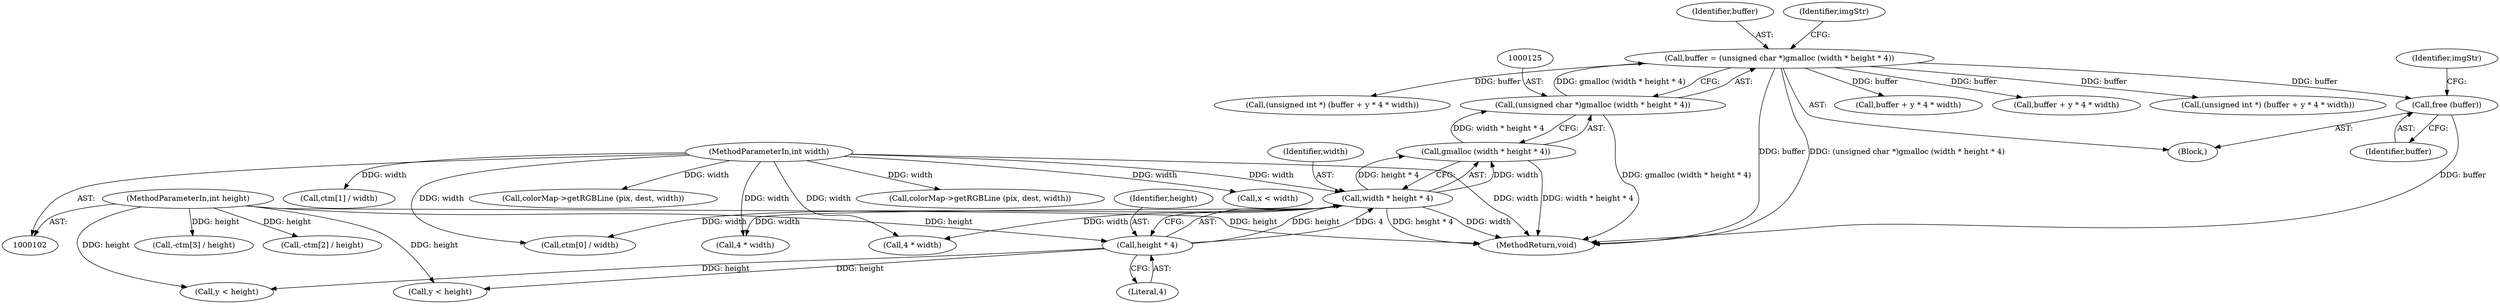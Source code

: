 digraph "1_poppler_7b2d314a61fd0e12f47c62996cb49ec0d1ba747a@API" {
"1000346" [label="(Call,free (buffer))"];
"1000122" [label="(Call,buffer = (unsigned char *)gmalloc (width * height * 4))"];
"1000124" [label="(Call,(unsigned char *)gmalloc (width * height * 4))"];
"1000126" [label="(Call,gmalloc (width * height * 4))"];
"1000127" [label="(Call,width * height * 4)"];
"1000106" [label="(MethodParameterIn,int width)"];
"1000129" [label="(Call,height * 4)"];
"1000107" [label="(MethodParameterIn,int height)"];
"1000128" [label="(Identifier,width)"];
"1000306" [label="(Call,-ctm[2] / height)"];
"1000185" [label="(Call,x < width)"];
"1000261" [label="(Call,buffer + y * 4 * width)"];
"1000122" [label="(Call,buffer = (unsigned char *)gmalloc (width * height * 4))"];
"1000296" [label="(Call,ctm[0] / width)"];
"1000301" [label="(Call,ctm[1] / width)"];
"1000271" [label="(Call,colorMap->getRGBLine (pix, dest, width))"];
"1000346" [label="(Call,free (buffer))"];
"1000171" [label="(Call,4 * width)"];
"1000259" [label="(Call,(unsigned int *) (buffer + y * 4 * width))"];
"1000265" [label="(Call,4 * width)"];
"1000177" [label="(Call,colorMap->getRGBLine (pix, dest, width))"];
"1000131" [label="(Literal,4)"];
"1000107" [label="(MethodParameterIn,int height)"];
"1000127" [label="(Call,width * height * 4)"];
"1000165" [label="(Call,(unsigned int *) (buffer + y * 4 * width))"];
"1000106" [label="(MethodParameterIn,int width)"];
"1000350" [label="(MethodReturn,void)"];
"1000347" [label="(Identifier,buffer)"];
"1000349" [label="(Identifier,imgStr)"];
"1000123" [label="(Identifier,buffer)"];
"1000133" [label="(Identifier,imgStr)"];
"1000130" [label="(Identifier,height)"];
"1000124" [label="(Call,(unsigned char *)gmalloc (width * height * 4))"];
"1000126" [label="(Call,gmalloc (width * height * 4))"];
"1000167" [label="(Call,buffer + y * 4 * width)"];
"1000129" [label="(Call,height * 4)"];
"1000157" [label="(Call,y < height)"];
"1000251" [label="(Call,y < height)"];
"1000111" [label="(Block,)"];
"1000312" [label="(Call,-ctm[3] / height)"];
"1000346" -> "1000111"  [label="AST: "];
"1000346" -> "1000347"  [label="CFG: "];
"1000347" -> "1000346"  [label="AST: "];
"1000349" -> "1000346"  [label="CFG: "];
"1000346" -> "1000350"  [label="DDG: buffer"];
"1000122" -> "1000346"  [label="DDG: buffer"];
"1000122" -> "1000111"  [label="AST: "];
"1000122" -> "1000124"  [label="CFG: "];
"1000123" -> "1000122"  [label="AST: "];
"1000124" -> "1000122"  [label="AST: "];
"1000133" -> "1000122"  [label="CFG: "];
"1000122" -> "1000350"  [label="DDG: buffer"];
"1000122" -> "1000350"  [label="DDG: (unsigned char *)gmalloc (width * height * 4)"];
"1000124" -> "1000122"  [label="DDG: gmalloc (width * height * 4)"];
"1000122" -> "1000165"  [label="DDG: buffer"];
"1000122" -> "1000167"  [label="DDG: buffer"];
"1000122" -> "1000259"  [label="DDG: buffer"];
"1000122" -> "1000261"  [label="DDG: buffer"];
"1000124" -> "1000126"  [label="CFG: "];
"1000125" -> "1000124"  [label="AST: "];
"1000126" -> "1000124"  [label="AST: "];
"1000124" -> "1000350"  [label="DDG: gmalloc (width * height * 4)"];
"1000126" -> "1000124"  [label="DDG: width * height * 4"];
"1000126" -> "1000127"  [label="CFG: "];
"1000127" -> "1000126"  [label="AST: "];
"1000126" -> "1000350"  [label="DDG: width * height * 4"];
"1000127" -> "1000126"  [label="DDG: width"];
"1000127" -> "1000126"  [label="DDG: height * 4"];
"1000127" -> "1000129"  [label="CFG: "];
"1000128" -> "1000127"  [label="AST: "];
"1000129" -> "1000127"  [label="AST: "];
"1000127" -> "1000350"  [label="DDG: height * 4"];
"1000127" -> "1000350"  [label="DDG: width"];
"1000106" -> "1000127"  [label="DDG: width"];
"1000129" -> "1000127"  [label="DDG: height"];
"1000129" -> "1000127"  [label="DDG: 4"];
"1000127" -> "1000171"  [label="DDG: width"];
"1000127" -> "1000265"  [label="DDG: width"];
"1000127" -> "1000296"  [label="DDG: width"];
"1000106" -> "1000102"  [label="AST: "];
"1000106" -> "1000350"  [label="DDG: width"];
"1000106" -> "1000171"  [label="DDG: width"];
"1000106" -> "1000177"  [label="DDG: width"];
"1000106" -> "1000185"  [label="DDG: width"];
"1000106" -> "1000265"  [label="DDG: width"];
"1000106" -> "1000271"  [label="DDG: width"];
"1000106" -> "1000296"  [label="DDG: width"];
"1000106" -> "1000301"  [label="DDG: width"];
"1000129" -> "1000131"  [label="CFG: "];
"1000130" -> "1000129"  [label="AST: "];
"1000131" -> "1000129"  [label="AST: "];
"1000107" -> "1000129"  [label="DDG: height"];
"1000129" -> "1000157"  [label="DDG: height"];
"1000129" -> "1000251"  [label="DDG: height"];
"1000107" -> "1000102"  [label="AST: "];
"1000107" -> "1000350"  [label="DDG: height"];
"1000107" -> "1000157"  [label="DDG: height"];
"1000107" -> "1000251"  [label="DDG: height"];
"1000107" -> "1000306"  [label="DDG: height"];
"1000107" -> "1000312"  [label="DDG: height"];
}
